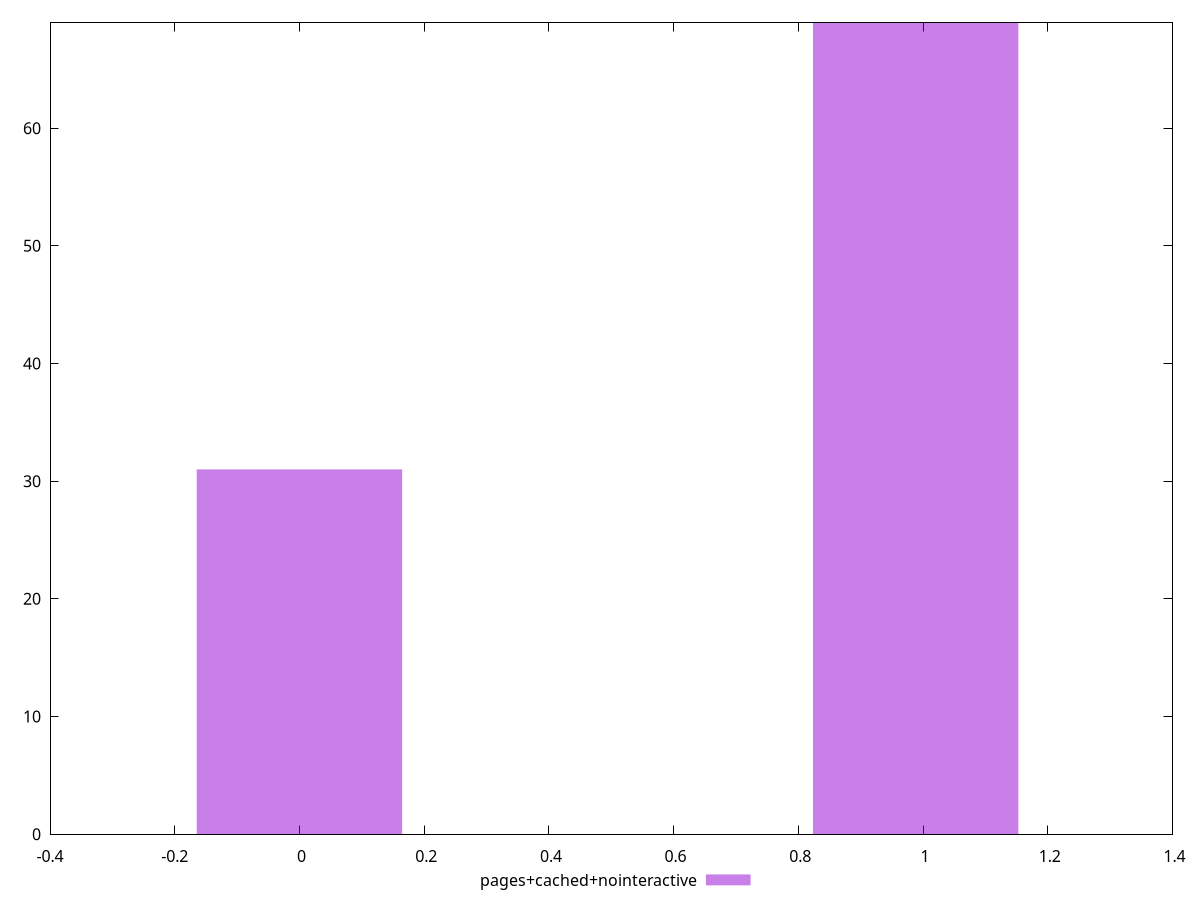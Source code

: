 $_pagesCachedNointeractive <<EOF
0 31
0.9881530038140232 69
EOF
set key outside below
set terminal pngcairo
set output "report_00006_2020-11-02T20-21-41.718Z/third-party-summary/pages+cached+nointeractive//hist.png"
set yrange [0:69]
set boxwidth 0.32938433460467437
set style fill transparent solid 0.5 noborder
plot $_pagesCachedNointeractive title "pages+cached+nointeractive" with boxes ,